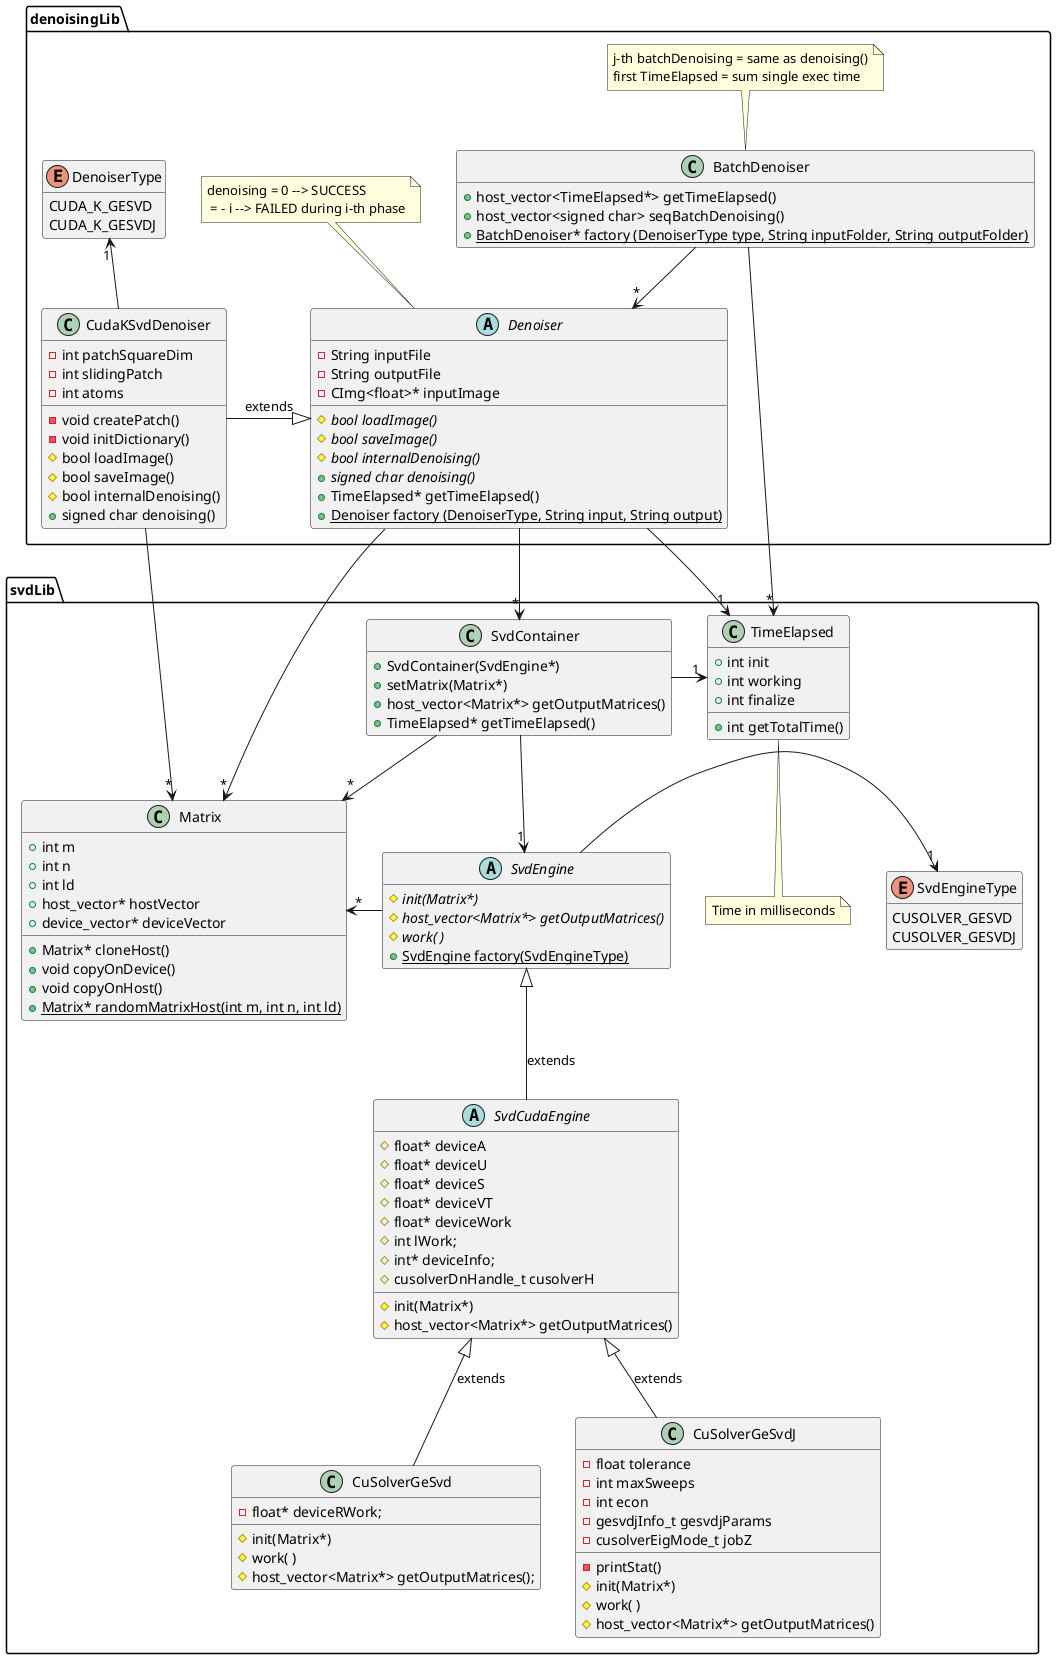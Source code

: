 @startuml diagrammaSVD

package svdLib {
    class Matrix{
        + int m
        + int n
        + int ld
        + host_vector* hostVector
        + device_vector* deviceVector
        + Matrix* cloneHost()
        + void copyOnDevice()
        + void copyOnHost()
        {static} + Matrix* randomMatrixHost(int m, int n, int ld)
    }

    abstract class SvdEngine{
        
        {abstract} # init(Matrix*)
        {abstract} # host_vector<Matrix*> getOutputMatrices()
        {abstract} # work( )
        {static} + SvdEngine factory(SvdEngineType)
    }

    abstract class SvdCudaEngine{

        # float* deviceA
        # float* deviceU
        # float* deviceS
        # float* deviceVT
        # float* deviceWork
        # int lWork;
        # int* deviceInfo;
        # cusolverDnHandle_t cusolverH
        

        #  init(Matrix*)
        #  host_vector<Matrix*> getOutputMatrices()
    }

    enum SvdEngineType{
            CUSOLVER_GESVD
            CUSOLVER_GESVDJ
    }

    class CuSolverGeSvd{

        - float* deviceRWork;

        # init(Matrix*)
        # work( )
        # host_vector<Matrix*> getOutputMatrices();
    }

    class CuSolverGeSvdJ{

        - float tolerance
        - int maxSweeps
        - int econ
        - gesvdjInfo_t gesvdjParams
        - cusolverEigMode_t jobZ

        - printStat()
        # init(Matrix*)
        # work( )
        # host_vector<Matrix*> getOutputMatrices()
    }


    class TimeElapsed{
        + int init
        + int working
        + int finalize
        + int getTotalTime()
    }

    note bottom: Time in milliseconds

    class SvdContainer{

        + SvdContainer(SvdEngine*)
        + setMatrix(Matrix*)
        + host_vector<Matrix*> getOutputMatrices()
        + TimeElapsed* getTimeElapsed()
    }

    SvdContainer -->  "*" Matrix 
    SvdContainer --> "1" SvdEngine
    TimeElapsed "1" <- SvdContainer
    SvdEngine -> "*" Matrix
    SvdEngine -> "1" SvdEngineType
    SvdEngine <|-- SvdCudaEngine : extends
    SvdCudaEngine <|-- CuSolverGeSvdJ : extends
    SvdCudaEngine <|-- CuSolverGeSvd : extends

    hide SvdEngineType methods
    hide SvdContainer fields
    hide SvdEngine fields
}

package denoisingLib{

    enum DenoiserType{
            CUDA_K_GESVD
            CUDA_K_GESVDJ
    }

    abstract class Denoiser{

        - String inputFile
        - String outputFile
        - CImg<float>* inputImage

        {abstract} # bool loadImage()
        {abstract} # bool saveImage()
        {abstract} # bool internalDenoising()
        {abstract} + signed char denoising()
        + TimeElapsed* getTimeElapsed()
        {static} + Denoiser factory (DenoiserType, String input, String output)
    }

    note top: denoising = 0 --> SUCCESS\n = - i --> FAILED during i-th phase 

    class CudaKSvdDenoiser{
        - int patchSquareDim
        - int slidingPatch
        - int atoms

        - void createPatch()
        - void initDictionary()
        # bool loadImage()
        # bool saveImage()
        # bool internalDenoising()
        + signed char denoising()
    }

    class BatchDenoiser{
        + host_vector<TimeElapsed*> getTimeElapsed() 
        + host_vector<signed char> seqBatchDenoising()
        {static} + BatchDenoiser* factory (DenoiserType type, String inputFolder, String outputFolder)
    }

    note top: j-th batchDenoising = same as denoising()\nfirst TimeElapsed = sum single exec time 


    Denoiser --> "1" TimeElapsed
    Denoiser --> "*" Matrix
    Denoiser --> "*" SvdContainer
    CudaKSvdDenoiser -|> Denoiser : extends
    DenoiserType "1"<-- CudaKSvdDenoiser
    CudaKSvdDenoiser --> "*" Matrix
    BatchDenoiser --> "*" Denoiser
    BatchDenoiser --> "*" TimeElapsed

    hide BatchDenoiser fields
    hide DenoiserType methods
}


@enduml